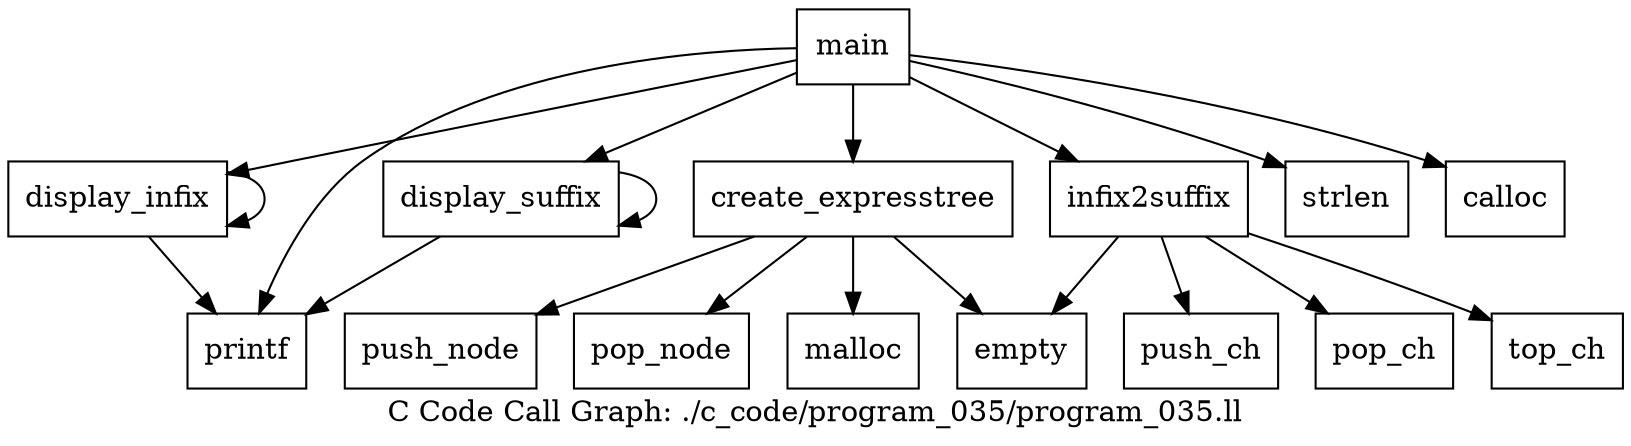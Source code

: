 digraph "C Code Call Graph: ./c_code/program_035/program_035.ll" {
	label="C Code Call Graph: ./c_code/program_035/program_035.ll";

	Node0x561037ab1820 [shape=record,label="{push_ch}"];
	Node0x561037ab2f60 [shape=record,label="{pop_ch}"];
	Node0x561037ab3bd0 [shape=record,label="{top_ch}"];
	Node0x561037ab3fa0 [shape=record,label="{empty}"];
	Node0x561037ab4960 [shape=record,label="{push_node}"];
	Node0x561037abe190 [shape=record,label="{pop_node}"];
	Node0x561037abe210 [shape=record,label="{display_infix}"];
	Node0x561037abe210 -> Node0x561037abe290;
	Node0x561037abe210 -> Node0x561037abe210;
	Node0x561037abe290 [shape=record,label="{printf}"];
	Node0x561037abb140 [shape=record,label="{display_suffix}"];
	Node0x561037abb140 -> Node0x561037abb140;
	Node0x561037abb140 -> Node0x561037abe290;
	Node0x561037a3f580 [shape=record,label="{create_expresstree}"];
	Node0x561037a3f580 -> Node0x561037a3f9e0;
	Node0x561037a3f580 -> Node0x561037abe190;
	Node0x561037a3f580 -> Node0x561037ab3fa0;
	Node0x561037a3f580 -> Node0x561037ab4960;
	Node0x561037a3f9e0 [shape=record,label="{malloc}"];
	Node0x561037abe3c0 [shape=record,label="{infix2suffix}"];
	Node0x561037abe3c0 -> Node0x561037ab3fa0;
	Node0x561037abe3c0 -> Node0x561037ab1820;
	Node0x561037abe3c0 -> Node0x561037ab2f60;
	Node0x561037abe3c0 -> Node0x561037ab3bd0;
	Node0x561037ab48e0 [shape=record,label="{main}"];
	Node0x561037ab48e0 -> Node0x561037ac3f90;
	Node0x561037ab48e0 -> Node0x561037ac4010;
	Node0x561037ab48e0 -> Node0x561037abe3c0;
	Node0x561037ab48e0 -> Node0x561037abe290;
	Node0x561037ab48e0 -> Node0x561037a3f580;
	Node0x561037ab48e0 -> Node0x561037abe210;
	Node0x561037ab48e0 -> Node0x561037abb140;
	Node0x561037ac3f90 [shape=record,label="{strlen}"];
	Node0x561037ac4010 [shape=record,label="{calloc}"];
}
